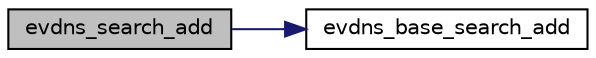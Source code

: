 digraph "evdns_search_add"
{
 // LATEX_PDF_SIZE
  edge [fontname="Helvetica",fontsize="10",labelfontname="Helvetica",labelfontsize="10"];
  node [fontname="Helvetica",fontsize="10",shape=record];
  rankdir="LR";
  Node42 [label="evdns_search_add",height=0.2,width=0.4,color="black", fillcolor="grey75", style="filled", fontcolor="black",tooltip=" "];
  Node42 -> Node43 [color="midnightblue",fontsize="10",style="solid",fontname="Helvetica"];
  Node43 [label="evdns_base_search_add",height=0.2,width=0.4,color="black", fillcolor="white", style="filled",URL="$dns_8h.html#a8044de93700190d5ca6a6a0becdc4f6e",tooltip=" "];
}
